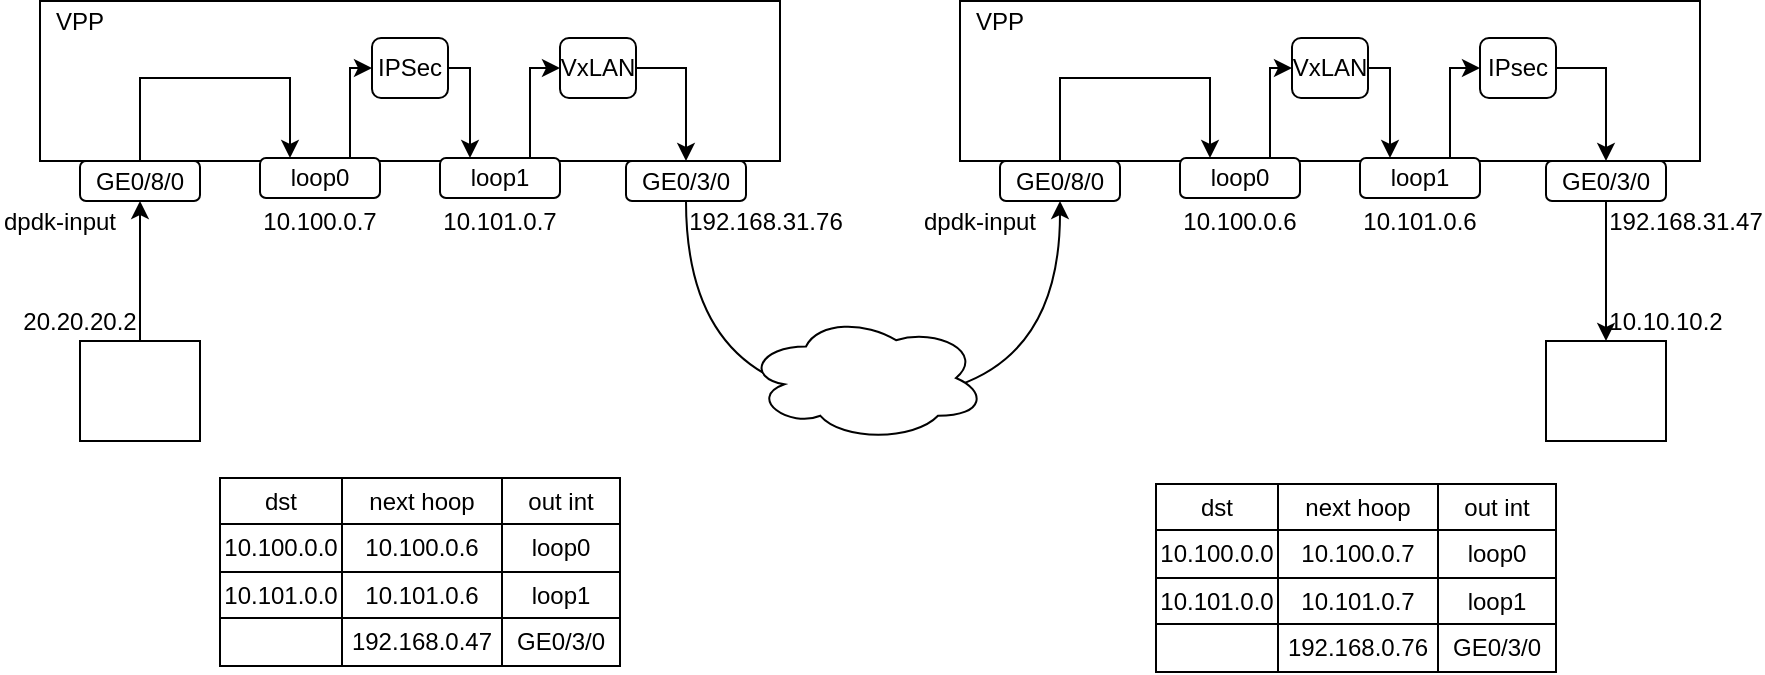 <mxfile version="13.9.2" type="github">
  <diagram id="Hqo-9IRjKZNM-lSCQjYP" name="Page-1">
    <mxGraphModel dx="1102" dy="582" grid="1" gridSize="10" guides="1" tooltips="1" connect="1" arrows="1" fold="1" page="1" pageScale="1" pageWidth="827" pageHeight="1169" math="0" shadow="0">
      <root>
        <mxCell id="0" />
        <mxCell id="1" parent="0" />
        <mxCell id="QdznRPr2Wm_tBLUXqRES-27" value="" style="rounded=0;whiteSpace=wrap;html=1;" vertex="1" parent="1">
          <mxGeometry x="40" y="91.5" width="370" height="80" as="geometry" />
        </mxCell>
        <mxCell id="QdznRPr2Wm_tBLUXqRES-73" style="edgeStyle=orthogonalEdgeStyle;rounded=0;orthogonalLoop=1;jettySize=auto;html=1;exitX=0.5;exitY=0;exitDx=0;exitDy=0;entryX=0.25;entryY=0;entryDx=0;entryDy=0;" edge="1" parent="1" source="QdznRPr2Wm_tBLUXqRES-29" target="QdznRPr2Wm_tBLUXqRES-54">
          <mxGeometry relative="1" as="geometry">
            <Array as="points">
              <mxPoint x="90" y="130" />
              <mxPoint x="165" y="130" />
            </Array>
          </mxGeometry>
        </mxCell>
        <mxCell id="QdznRPr2Wm_tBLUXqRES-29" value="GE0/8/0" style="rounded=1;whiteSpace=wrap;html=1;" vertex="1" parent="1">
          <mxGeometry x="60" y="171.5" width="60" height="20" as="geometry" />
        </mxCell>
        <mxCell id="QdznRPr2Wm_tBLUXqRES-75" style="edgeStyle=orthogonalEdgeStyle;curved=1;rounded=0;orthogonalLoop=1;jettySize=auto;html=1;exitX=0.5;exitY=1;exitDx=0;exitDy=0;entryX=0.5;entryY=1;entryDx=0;entryDy=0;" edge="1" parent="1" source="QdznRPr2Wm_tBLUXqRES-31" target="QdznRPr2Wm_tBLUXqRES-78">
          <mxGeometry relative="1" as="geometry">
            <mxPoint x="470" y="320" as="targetPoint" />
            <Array as="points">
              <mxPoint x="363" y="290" />
              <mxPoint x="550" y="290" />
            </Array>
          </mxGeometry>
        </mxCell>
        <mxCell id="QdznRPr2Wm_tBLUXqRES-31" value="GE0/3/0" style="rounded=1;whiteSpace=wrap;html=1;" vertex="1" parent="1">
          <mxGeometry x="333" y="171.5" width="60" height="20" as="geometry" />
        </mxCell>
        <mxCell id="QdznRPr2Wm_tBLUXqRES-32" style="edgeStyle=orthogonalEdgeStyle;rounded=0;orthogonalLoop=1;jettySize=auto;html=1;exitX=0.5;exitY=0;exitDx=0;exitDy=0;entryX=0.5;entryY=1;entryDx=0;entryDy=0;" edge="1" parent="1" source="QdznRPr2Wm_tBLUXqRES-33" target="QdznRPr2Wm_tBLUXqRES-29">
          <mxGeometry relative="1" as="geometry" />
        </mxCell>
        <mxCell id="QdznRPr2Wm_tBLUXqRES-33" value="" style="rounded=0;whiteSpace=wrap;html=1;" vertex="1" parent="1">
          <mxGeometry x="60" y="261.5" width="60" height="50" as="geometry" />
        </mxCell>
        <mxCell id="QdznRPr2Wm_tBLUXqRES-34" value="20.20.20.2" style="text;html=1;strokeColor=none;fillColor=none;align=center;verticalAlign=middle;whiteSpace=wrap;rounded=0;" vertex="1" parent="1">
          <mxGeometry x="40" y="241.5" width="40" height="20" as="geometry" />
        </mxCell>
        <mxCell id="QdznRPr2Wm_tBLUXqRES-40" value="dpdk-input" style="text;html=1;strokeColor=none;fillColor=none;align=center;verticalAlign=middle;whiteSpace=wrap;rounded=0;" vertex="1" parent="1">
          <mxGeometry x="20" y="191.5" width="60" height="20" as="geometry" />
        </mxCell>
        <mxCell id="QdznRPr2Wm_tBLUXqRES-41" value="192.168.31.76" style="text;html=1;strokeColor=none;fillColor=none;align=center;verticalAlign=middle;whiteSpace=wrap;rounded=0;" vertex="1" parent="1">
          <mxGeometry x="373" y="191.5" width="60" height="20" as="geometry" />
        </mxCell>
        <mxCell id="QdznRPr2Wm_tBLUXqRES-43" value="VPP" style="text;html=1;strokeColor=none;fillColor=none;align=center;verticalAlign=middle;whiteSpace=wrap;rounded=0;" vertex="1" parent="1">
          <mxGeometry x="40" y="91.5" width="40" height="20" as="geometry" />
        </mxCell>
        <mxCell id="QdznRPr2Wm_tBLUXqRES-44" value="" style="shape=table;html=1;whiteSpace=wrap;startSize=0;container=1;collapsible=0;childLayout=tableLayout;" vertex="1" parent="1">
          <mxGeometry x="130" y="330" width="200" height="47" as="geometry" />
        </mxCell>
        <mxCell id="QdznRPr2Wm_tBLUXqRES-45" value="" style="shape=partialRectangle;html=1;whiteSpace=wrap;collapsible=0;dropTarget=0;pointerEvents=0;fillColor=none;top=0;left=0;bottom=0;right=0;points=[[0,0.5],[1,0.5]];portConstraint=eastwest;" vertex="1" parent="QdznRPr2Wm_tBLUXqRES-44">
          <mxGeometry width="200" height="23" as="geometry" />
        </mxCell>
        <mxCell id="QdznRPr2Wm_tBLUXqRES-46" value="dst" style="shape=partialRectangle;html=1;whiteSpace=wrap;connectable=0;fillColor=none;top=0;left=0;bottom=0;right=0;overflow=hidden;" vertex="1" parent="QdznRPr2Wm_tBLUXqRES-45">
          <mxGeometry width="61" height="23" as="geometry" />
        </mxCell>
        <mxCell id="QdznRPr2Wm_tBLUXqRES-47" value="next hoop" style="shape=partialRectangle;html=1;whiteSpace=wrap;connectable=0;fillColor=none;top=0;left=0;bottom=0;right=0;overflow=hidden;" vertex="1" parent="QdznRPr2Wm_tBLUXqRES-45">
          <mxGeometry x="61" width="80" height="23" as="geometry" />
        </mxCell>
        <mxCell id="QdznRPr2Wm_tBLUXqRES-48" value="out int" style="shape=partialRectangle;html=1;whiteSpace=wrap;connectable=0;fillColor=none;top=0;left=0;bottom=0;right=0;overflow=hidden;" vertex="1" parent="QdznRPr2Wm_tBLUXqRES-45">
          <mxGeometry x="141" width="59" height="23" as="geometry" />
        </mxCell>
        <mxCell id="QdznRPr2Wm_tBLUXqRES-49" value="" style="shape=partialRectangle;html=1;whiteSpace=wrap;collapsible=0;dropTarget=0;pointerEvents=0;fillColor=none;top=0;left=0;bottom=0;right=0;points=[[0,0.5],[1,0.5]];portConstraint=eastwest;" vertex="1" parent="QdznRPr2Wm_tBLUXqRES-44">
          <mxGeometry y="23" width="200" height="24" as="geometry" />
        </mxCell>
        <mxCell id="QdznRPr2Wm_tBLUXqRES-50" value="10.100.0.0" style="shape=partialRectangle;html=1;whiteSpace=wrap;connectable=0;fillColor=none;top=0;left=0;bottom=0;right=0;overflow=hidden;" vertex="1" parent="QdznRPr2Wm_tBLUXqRES-49">
          <mxGeometry width="61" height="24" as="geometry" />
        </mxCell>
        <mxCell id="QdznRPr2Wm_tBLUXqRES-51" value="10.100.0.6" style="shape=partialRectangle;html=1;whiteSpace=wrap;connectable=0;fillColor=none;top=0;left=0;bottom=0;right=0;overflow=hidden;" vertex="1" parent="QdznRPr2Wm_tBLUXqRES-49">
          <mxGeometry x="61" width="80" height="24" as="geometry" />
        </mxCell>
        <mxCell id="QdznRPr2Wm_tBLUXqRES-52" value="loop0" style="shape=partialRectangle;html=1;whiteSpace=wrap;connectable=0;fillColor=none;top=0;left=0;bottom=0;right=0;overflow=hidden;" vertex="1" parent="QdznRPr2Wm_tBLUXqRES-49">
          <mxGeometry x="141" width="59" height="24" as="geometry" />
        </mxCell>
        <mxCell id="QdznRPr2Wm_tBLUXqRES-53" style="edgeStyle=orthogonalEdgeStyle;rounded=0;orthogonalLoop=1;jettySize=auto;html=1;exitX=0.75;exitY=0;exitDx=0;exitDy=0;entryX=0;entryY=0.5;entryDx=0;entryDy=0;" edge="1" parent="1" source="QdznRPr2Wm_tBLUXqRES-54" target="QdznRPr2Wm_tBLUXqRES-58">
          <mxGeometry relative="1" as="geometry">
            <Array as="points">
              <mxPoint x="195" y="125" />
            </Array>
          </mxGeometry>
        </mxCell>
        <mxCell id="QdznRPr2Wm_tBLUXqRES-54" value="loop0" style="rounded=1;whiteSpace=wrap;html=1;" vertex="1" parent="1">
          <mxGeometry x="150" y="170" width="60" height="20" as="geometry" />
        </mxCell>
        <mxCell id="QdznRPr2Wm_tBLUXqRES-55" style="edgeStyle=orthogonalEdgeStyle;rounded=0;orthogonalLoop=1;jettySize=auto;html=1;exitX=0.75;exitY=0;exitDx=0;exitDy=0;entryX=0;entryY=0.5;entryDx=0;entryDy=0;" edge="1" parent="1" source="QdznRPr2Wm_tBLUXqRES-56" target="QdznRPr2Wm_tBLUXqRES-60">
          <mxGeometry relative="1" as="geometry">
            <Array as="points">
              <mxPoint x="285" y="125" />
            </Array>
          </mxGeometry>
        </mxCell>
        <mxCell id="QdznRPr2Wm_tBLUXqRES-56" value="loop1" style="rounded=1;whiteSpace=wrap;html=1;" vertex="1" parent="1">
          <mxGeometry x="240" y="170" width="60" height="20" as="geometry" />
        </mxCell>
        <mxCell id="QdznRPr2Wm_tBLUXqRES-57" style="edgeStyle=orthogonalEdgeStyle;rounded=0;orthogonalLoop=1;jettySize=auto;html=1;exitX=1;exitY=0.5;exitDx=0;exitDy=0;entryX=0.25;entryY=0;entryDx=0;entryDy=0;" edge="1" parent="1" source="QdznRPr2Wm_tBLUXqRES-58" target="QdznRPr2Wm_tBLUXqRES-56">
          <mxGeometry relative="1" as="geometry">
            <Array as="points">
              <mxPoint x="255" y="125" />
            </Array>
          </mxGeometry>
        </mxCell>
        <mxCell id="QdznRPr2Wm_tBLUXqRES-58" value="IPSec" style="rounded=1;whiteSpace=wrap;html=1;" vertex="1" parent="1">
          <mxGeometry x="206" y="110" width="38" height="30" as="geometry" />
        </mxCell>
        <mxCell id="QdznRPr2Wm_tBLUXqRES-59" style="edgeStyle=orthogonalEdgeStyle;rounded=0;orthogonalLoop=1;jettySize=auto;html=1;exitX=1;exitY=0.5;exitDx=0;exitDy=0;" edge="1" parent="1" source="QdznRPr2Wm_tBLUXqRES-60" target="QdznRPr2Wm_tBLUXqRES-31">
          <mxGeometry relative="1" as="geometry" />
        </mxCell>
        <mxCell id="QdznRPr2Wm_tBLUXqRES-60" value="VxLAN" style="rounded=1;whiteSpace=wrap;html=1;" vertex="1" parent="1">
          <mxGeometry x="300" y="110" width="38" height="30" as="geometry" />
        </mxCell>
        <mxCell id="QdznRPr2Wm_tBLUXqRES-61" value="" style="shape=table;html=1;whiteSpace=wrap;startSize=0;container=1;collapsible=0;childLayout=tableLayout;" vertex="1" parent="1">
          <mxGeometry x="130" y="377" width="200" height="47" as="geometry" />
        </mxCell>
        <mxCell id="QdznRPr2Wm_tBLUXqRES-62" value="" style="shape=partialRectangle;html=1;whiteSpace=wrap;collapsible=0;dropTarget=0;pointerEvents=0;fillColor=none;top=0;left=0;bottom=0;right=0;points=[[0,0.5],[1,0.5]];portConstraint=eastwest;" vertex="1" parent="QdznRPr2Wm_tBLUXqRES-61">
          <mxGeometry width="200" height="23" as="geometry" />
        </mxCell>
        <mxCell id="QdznRPr2Wm_tBLUXqRES-63" value="10.101.0.0" style="shape=partialRectangle;html=1;whiteSpace=wrap;connectable=0;fillColor=none;top=0;left=0;bottom=0;right=0;overflow=hidden;" vertex="1" parent="QdznRPr2Wm_tBLUXqRES-62">
          <mxGeometry width="61" height="23" as="geometry" />
        </mxCell>
        <mxCell id="QdznRPr2Wm_tBLUXqRES-64" value="10.101.0.6" style="shape=partialRectangle;html=1;whiteSpace=wrap;connectable=0;fillColor=none;top=0;left=0;bottom=0;right=0;overflow=hidden;" vertex="1" parent="QdznRPr2Wm_tBLUXqRES-62">
          <mxGeometry x="61" width="80" height="23" as="geometry" />
        </mxCell>
        <mxCell id="QdznRPr2Wm_tBLUXqRES-65" value="loop1" style="shape=partialRectangle;html=1;whiteSpace=wrap;connectable=0;fillColor=none;top=0;left=0;bottom=0;right=0;overflow=hidden;" vertex="1" parent="QdznRPr2Wm_tBLUXqRES-62">
          <mxGeometry x="141" width="59" height="23" as="geometry" />
        </mxCell>
        <mxCell id="QdznRPr2Wm_tBLUXqRES-66" value="" style="shape=partialRectangle;html=1;whiteSpace=wrap;collapsible=0;dropTarget=0;pointerEvents=0;fillColor=none;top=0;left=0;bottom=0;right=0;points=[[0,0.5],[1,0.5]];portConstraint=eastwest;" vertex="1" parent="QdznRPr2Wm_tBLUXqRES-61">
          <mxGeometry y="23" width="200" height="24" as="geometry" />
        </mxCell>
        <mxCell id="QdznRPr2Wm_tBLUXqRES-67" value="" style="shape=partialRectangle;html=1;whiteSpace=wrap;connectable=0;fillColor=none;top=0;left=0;bottom=0;right=0;overflow=hidden;" vertex="1" parent="QdznRPr2Wm_tBLUXqRES-66">
          <mxGeometry width="61" height="24" as="geometry" />
        </mxCell>
        <mxCell id="QdznRPr2Wm_tBLUXqRES-68" value="192.168.0.47" style="shape=partialRectangle;html=1;whiteSpace=wrap;connectable=0;fillColor=none;top=0;left=0;bottom=0;right=0;overflow=hidden;" vertex="1" parent="QdznRPr2Wm_tBLUXqRES-66">
          <mxGeometry x="61" width="80" height="24" as="geometry" />
        </mxCell>
        <mxCell id="QdznRPr2Wm_tBLUXqRES-69" value="GE0/3/0" style="shape=partialRectangle;html=1;whiteSpace=wrap;connectable=0;fillColor=none;top=0;left=0;bottom=0;right=0;overflow=hidden;" vertex="1" parent="QdznRPr2Wm_tBLUXqRES-66">
          <mxGeometry x="141" width="59" height="24" as="geometry" />
        </mxCell>
        <mxCell id="QdznRPr2Wm_tBLUXqRES-70" value="10.100.0.7" style="text;html=1;strokeColor=none;fillColor=none;align=center;verticalAlign=middle;whiteSpace=wrap;rounded=0;" vertex="1" parent="1">
          <mxGeometry x="150" y="191.5" width="60" height="20" as="geometry" />
        </mxCell>
        <mxCell id="QdznRPr2Wm_tBLUXqRES-71" value="10.101.0.7" style="text;html=1;strokeColor=none;fillColor=none;align=center;verticalAlign=middle;whiteSpace=wrap;rounded=0;" vertex="1" parent="1">
          <mxGeometry x="240" y="191.5" width="60" height="20" as="geometry" />
        </mxCell>
        <mxCell id="QdznRPr2Wm_tBLUXqRES-74" value="" style="ellipse;shape=cloud;whiteSpace=wrap;html=1;" vertex="1" parent="1">
          <mxGeometry x="393" y="248.5" width="120" height="63" as="geometry" />
        </mxCell>
        <mxCell id="QdznRPr2Wm_tBLUXqRES-76" value="" style="rounded=0;whiteSpace=wrap;html=1;" vertex="1" parent="1">
          <mxGeometry x="500" y="91.5" width="370" height="80" as="geometry" />
        </mxCell>
        <mxCell id="QdznRPr2Wm_tBLUXqRES-77" style="edgeStyle=orthogonalEdgeStyle;rounded=0;orthogonalLoop=1;jettySize=auto;html=1;exitX=0.5;exitY=0;exitDx=0;exitDy=0;entryX=0.25;entryY=0;entryDx=0;entryDy=0;" edge="1" parent="1" source="QdznRPr2Wm_tBLUXqRES-78" target="QdznRPr2Wm_tBLUXqRES-87">
          <mxGeometry relative="1" as="geometry">
            <Array as="points">
              <mxPoint x="550" y="130" />
              <mxPoint x="625" y="130" />
            </Array>
          </mxGeometry>
        </mxCell>
        <mxCell id="QdznRPr2Wm_tBLUXqRES-78" value="GE0/8/0" style="rounded=1;whiteSpace=wrap;html=1;" vertex="1" parent="1">
          <mxGeometry x="520" y="171.5" width="60" height="20" as="geometry" />
        </mxCell>
        <mxCell id="QdznRPr2Wm_tBLUXqRES-79" value="GE0/3/0" style="rounded=1;whiteSpace=wrap;html=1;" vertex="1" parent="1">
          <mxGeometry x="793" y="171.5" width="60" height="20" as="geometry" />
        </mxCell>
        <mxCell id="QdznRPr2Wm_tBLUXqRES-80" style="edgeStyle=orthogonalEdgeStyle;rounded=0;orthogonalLoop=1;jettySize=auto;html=1;exitX=0.5;exitY=0;exitDx=0;exitDy=0;entryX=0.5;entryY=1;entryDx=0;entryDy=0;startArrow=classic;startFill=1;endArrow=none;endFill=0;" edge="1" parent="1" source="QdznRPr2Wm_tBLUXqRES-81" target="QdznRPr2Wm_tBLUXqRES-79">
          <mxGeometry relative="1" as="geometry" />
        </mxCell>
        <mxCell id="QdznRPr2Wm_tBLUXqRES-81" value="" style="rounded=0;whiteSpace=wrap;html=1;" vertex="1" parent="1">
          <mxGeometry x="793" y="261.5" width="60" height="50" as="geometry" />
        </mxCell>
        <mxCell id="QdznRPr2Wm_tBLUXqRES-82" value="10.10.10.2" style="text;html=1;strokeColor=none;fillColor=none;align=center;verticalAlign=middle;whiteSpace=wrap;rounded=0;" vertex="1" parent="1">
          <mxGeometry x="833" y="241.5" width="40" height="20" as="geometry" />
        </mxCell>
        <mxCell id="QdznRPr2Wm_tBLUXqRES-83" value="dpdk-input" style="text;html=1;strokeColor=none;fillColor=none;align=center;verticalAlign=middle;whiteSpace=wrap;rounded=0;" vertex="1" parent="1">
          <mxGeometry x="480" y="191.5" width="60" height="20" as="geometry" />
        </mxCell>
        <mxCell id="QdznRPr2Wm_tBLUXqRES-84" value="192.168.31.47" style="text;html=1;strokeColor=none;fillColor=none;align=center;verticalAlign=middle;whiteSpace=wrap;rounded=0;" vertex="1" parent="1">
          <mxGeometry x="833" y="191.5" width="60" height="20" as="geometry" />
        </mxCell>
        <mxCell id="QdznRPr2Wm_tBLUXqRES-85" value="VPP" style="text;html=1;strokeColor=none;fillColor=none;align=center;verticalAlign=middle;whiteSpace=wrap;rounded=0;" vertex="1" parent="1">
          <mxGeometry x="500" y="91.5" width="40" height="20" as="geometry" />
        </mxCell>
        <mxCell id="QdznRPr2Wm_tBLUXqRES-86" style="edgeStyle=orthogonalEdgeStyle;rounded=0;orthogonalLoop=1;jettySize=auto;html=1;exitX=0.75;exitY=0;exitDx=0;exitDy=0;entryX=0;entryY=0.5;entryDx=0;entryDy=0;" edge="1" parent="1" source="QdznRPr2Wm_tBLUXqRES-87" target="QdznRPr2Wm_tBLUXqRES-91">
          <mxGeometry relative="1" as="geometry">
            <Array as="points">
              <mxPoint x="655" y="125" />
            </Array>
          </mxGeometry>
        </mxCell>
        <mxCell id="QdznRPr2Wm_tBLUXqRES-87" value="loop0" style="rounded=1;whiteSpace=wrap;html=1;" vertex="1" parent="1">
          <mxGeometry x="610" y="170" width="60" height="20" as="geometry" />
        </mxCell>
        <mxCell id="QdznRPr2Wm_tBLUXqRES-88" style="edgeStyle=orthogonalEdgeStyle;rounded=0;orthogonalLoop=1;jettySize=auto;html=1;exitX=0.75;exitY=0;exitDx=0;exitDy=0;entryX=0;entryY=0.5;entryDx=0;entryDy=0;" edge="1" parent="1" source="QdznRPr2Wm_tBLUXqRES-89" target="QdznRPr2Wm_tBLUXqRES-93">
          <mxGeometry relative="1" as="geometry">
            <Array as="points">
              <mxPoint x="745" y="125" />
            </Array>
          </mxGeometry>
        </mxCell>
        <mxCell id="QdznRPr2Wm_tBLUXqRES-89" value="loop1" style="rounded=1;whiteSpace=wrap;html=1;" vertex="1" parent="1">
          <mxGeometry x="700" y="170" width="60" height="20" as="geometry" />
        </mxCell>
        <mxCell id="QdznRPr2Wm_tBLUXqRES-90" style="edgeStyle=orthogonalEdgeStyle;rounded=0;orthogonalLoop=1;jettySize=auto;html=1;exitX=1;exitY=0.5;exitDx=0;exitDy=0;entryX=0.25;entryY=0;entryDx=0;entryDy=0;" edge="1" parent="1" source="QdznRPr2Wm_tBLUXqRES-91" target="QdznRPr2Wm_tBLUXqRES-89">
          <mxGeometry relative="1" as="geometry">
            <Array as="points">
              <mxPoint x="715" y="125" />
            </Array>
          </mxGeometry>
        </mxCell>
        <mxCell id="QdznRPr2Wm_tBLUXqRES-91" value="VxLAN" style="rounded=1;whiteSpace=wrap;html=1;" vertex="1" parent="1">
          <mxGeometry x="666" y="110" width="38" height="30" as="geometry" />
        </mxCell>
        <mxCell id="QdznRPr2Wm_tBLUXqRES-92" style="edgeStyle=orthogonalEdgeStyle;rounded=0;orthogonalLoop=1;jettySize=auto;html=1;exitX=1;exitY=0.5;exitDx=0;exitDy=0;" edge="1" parent="1" source="QdznRPr2Wm_tBLUXqRES-93" target="QdznRPr2Wm_tBLUXqRES-79">
          <mxGeometry relative="1" as="geometry" />
        </mxCell>
        <mxCell id="QdznRPr2Wm_tBLUXqRES-93" value="IPsec" style="rounded=1;whiteSpace=wrap;html=1;" vertex="1" parent="1">
          <mxGeometry x="760" y="110" width="38" height="30" as="geometry" />
        </mxCell>
        <mxCell id="QdznRPr2Wm_tBLUXqRES-94" value="10.100.0.6" style="text;html=1;strokeColor=none;fillColor=none;align=center;verticalAlign=middle;whiteSpace=wrap;rounded=0;" vertex="1" parent="1">
          <mxGeometry x="610" y="191.5" width="60" height="20" as="geometry" />
        </mxCell>
        <mxCell id="QdznRPr2Wm_tBLUXqRES-95" value="10.101.0.6" style="text;html=1;strokeColor=none;fillColor=none;align=center;verticalAlign=middle;whiteSpace=wrap;rounded=0;" vertex="1" parent="1">
          <mxGeometry x="700" y="191.5" width="60" height="20" as="geometry" />
        </mxCell>
        <mxCell id="QdznRPr2Wm_tBLUXqRES-96" value="" style="shape=table;html=1;whiteSpace=wrap;startSize=0;container=1;collapsible=0;childLayout=tableLayout;" vertex="1" parent="1">
          <mxGeometry x="598" y="333" width="200" height="47" as="geometry" />
        </mxCell>
        <mxCell id="QdznRPr2Wm_tBLUXqRES-97" value="" style="shape=partialRectangle;html=1;whiteSpace=wrap;collapsible=0;dropTarget=0;pointerEvents=0;fillColor=none;top=0;left=0;bottom=0;right=0;points=[[0,0.5],[1,0.5]];portConstraint=eastwest;" vertex="1" parent="QdznRPr2Wm_tBLUXqRES-96">
          <mxGeometry width="200" height="23" as="geometry" />
        </mxCell>
        <mxCell id="QdznRPr2Wm_tBLUXqRES-98" value="dst" style="shape=partialRectangle;html=1;whiteSpace=wrap;connectable=0;fillColor=none;top=0;left=0;bottom=0;right=0;overflow=hidden;" vertex="1" parent="QdznRPr2Wm_tBLUXqRES-97">
          <mxGeometry width="61" height="23" as="geometry" />
        </mxCell>
        <mxCell id="QdznRPr2Wm_tBLUXqRES-99" value="next hoop" style="shape=partialRectangle;html=1;whiteSpace=wrap;connectable=0;fillColor=none;top=0;left=0;bottom=0;right=0;overflow=hidden;" vertex="1" parent="QdznRPr2Wm_tBLUXqRES-97">
          <mxGeometry x="61" width="80" height="23" as="geometry" />
        </mxCell>
        <mxCell id="QdznRPr2Wm_tBLUXqRES-100" value="out int" style="shape=partialRectangle;html=1;whiteSpace=wrap;connectable=0;fillColor=none;top=0;left=0;bottom=0;right=0;overflow=hidden;" vertex="1" parent="QdznRPr2Wm_tBLUXqRES-97">
          <mxGeometry x="141" width="59" height="23" as="geometry" />
        </mxCell>
        <mxCell id="QdznRPr2Wm_tBLUXqRES-101" value="" style="shape=partialRectangle;html=1;whiteSpace=wrap;collapsible=0;dropTarget=0;pointerEvents=0;fillColor=none;top=0;left=0;bottom=0;right=0;points=[[0,0.5],[1,0.5]];portConstraint=eastwest;" vertex="1" parent="QdznRPr2Wm_tBLUXqRES-96">
          <mxGeometry y="23" width="200" height="24" as="geometry" />
        </mxCell>
        <mxCell id="QdznRPr2Wm_tBLUXqRES-102" value="10.100.0.0" style="shape=partialRectangle;html=1;whiteSpace=wrap;connectable=0;fillColor=none;top=0;left=0;bottom=0;right=0;overflow=hidden;" vertex="1" parent="QdznRPr2Wm_tBLUXqRES-101">
          <mxGeometry width="61" height="24" as="geometry" />
        </mxCell>
        <mxCell id="QdznRPr2Wm_tBLUXqRES-103" value="10.100.0.7" style="shape=partialRectangle;html=1;whiteSpace=wrap;connectable=0;fillColor=none;top=0;left=0;bottom=0;right=0;overflow=hidden;" vertex="1" parent="QdznRPr2Wm_tBLUXqRES-101">
          <mxGeometry x="61" width="80" height="24" as="geometry" />
        </mxCell>
        <mxCell id="QdznRPr2Wm_tBLUXqRES-104" value="loop0" style="shape=partialRectangle;html=1;whiteSpace=wrap;connectable=0;fillColor=none;top=0;left=0;bottom=0;right=0;overflow=hidden;" vertex="1" parent="QdznRPr2Wm_tBLUXqRES-101">
          <mxGeometry x="141" width="59" height="24" as="geometry" />
        </mxCell>
        <mxCell id="QdznRPr2Wm_tBLUXqRES-105" value="" style="shape=table;html=1;whiteSpace=wrap;startSize=0;container=1;collapsible=0;childLayout=tableLayout;" vertex="1" parent="1">
          <mxGeometry x="598" y="380" width="200" height="47" as="geometry" />
        </mxCell>
        <mxCell id="QdznRPr2Wm_tBLUXqRES-106" value="" style="shape=partialRectangle;html=1;whiteSpace=wrap;collapsible=0;dropTarget=0;pointerEvents=0;fillColor=none;top=0;left=0;bottom=0;right=0;points=[[0,0.5],[1,0.5]];portConstraint=eastwest;" vertex="1" parent="QdznRPr2Wm_tBLUXqRES-105">
          <mxGeometry width="200" height="23" as="geometry" />
        </mxCell>
        <mxCell id="QdznRPr2Wm_tBLUXqRES-107" value="10.101.0.0" style="shape=partialRectangle;html=1;whiteSpace=wrap;connectable=0;fillColor=none;top=0;left=0;bottom=0;right=0;overflow=hidden;" vertex="1" parent="QdznRPr2Wm_tBLUXqRES-106">
          <mxGeometry width="61" height="23" as="geometry" />
        </mxCell>
        <mxCell id="QdznRPr2Wm_tBLUXqRES-108" value="10.101.0.7" style="shape=partialRectangle;html=1;whiteSpace=wrap;connectable=0;fillColor=none;top=0;left=0;bottom=0;right=0;overflow=hidden;" vertex="1" parent="QdznRPr2Wm_tBLUXqRES-106">
          <mxGeometry x="61" width="80" height="23" as="geometry" />
        </mxCell>
        <mxCell id="QdznRPr2Wm_tBLUXqRES-109" value="loop1" style="shape=partialRectangle;html=1;whiteSpace=wrap;connectable=0;fillColor=none;top=0;left=0;bottom=0;right=0;overflow=hidden;" vertex="1" parent="QdznRPr2Wm_tBLUXqRES-106">
          <mxGeometry x="141" width="59" height="23" as="geometry" />
        </mxCell>
        <mxCell id="QdznRPr2Wm_tBLUXqRES-110" value="" style="shape=partialRectangle;html=1;whiteSpace=wrap;collapsible=0;dropTarget=0;pointerEvents=0;fillColor=none;top=0;left=0;bottom=0;right=0;points=[[0,0.5],[1,0.5]];portConstraint=eastwest;" vertex="1" parent="QdznRPr2Wm_tBLUXqRES-105">
          <mxGeometry y="23" width="200" height="24" as="geometry" />
        </mxCell>
        <mxCell id="QdznRPr2Wm_tBLUXqRES-111" value="" style="shape=partialRectangle;html=1;whiteSpace=wrap;connectable=0;fillColor=none;top=0;left=0;bottom=0;right=0;overflow=hidden;" vertex="1" parent="QdznRPr2Wm_tBLUXqRES-110">
          <mxGeometry width="61" height="24" as="geometry" />
        </mxCell>
        <mxCell id="QdznRPr2Wm_tBLUXqRES-112" value="192.168.0.76" style="shape=partialRectangle;html=1;whiteSpace=wrap;connectable=0;fillColor=none;top=0;left=0;bottom=0;right=0;overflow=hidden;" vertex="1" parent="QdznRPr2Wm_tBLUXqRES-110">
          <mxGeometry x="61" width="80" height="24" as="geometry" />
        </mxCell>
        <mxCell id="QdznRPr2Wm_tBLUXqRES-113" value="GE0/3/0" style="shape=partialRectangle;html=1;whiteSpace=wrap;connectable=0;fillColor=none;top=0;left=0;bottom=0;right=0;overflow=hidden;" vertex="1" parent="QdznRPr2Wm_tBLUXqRES-110">
          <mxGeometry x="141" width="59" height="24" as="geometry" />
        </mxCell>
      </root>
    </mxGraphModel>
  </diagram>
</mxfile>
